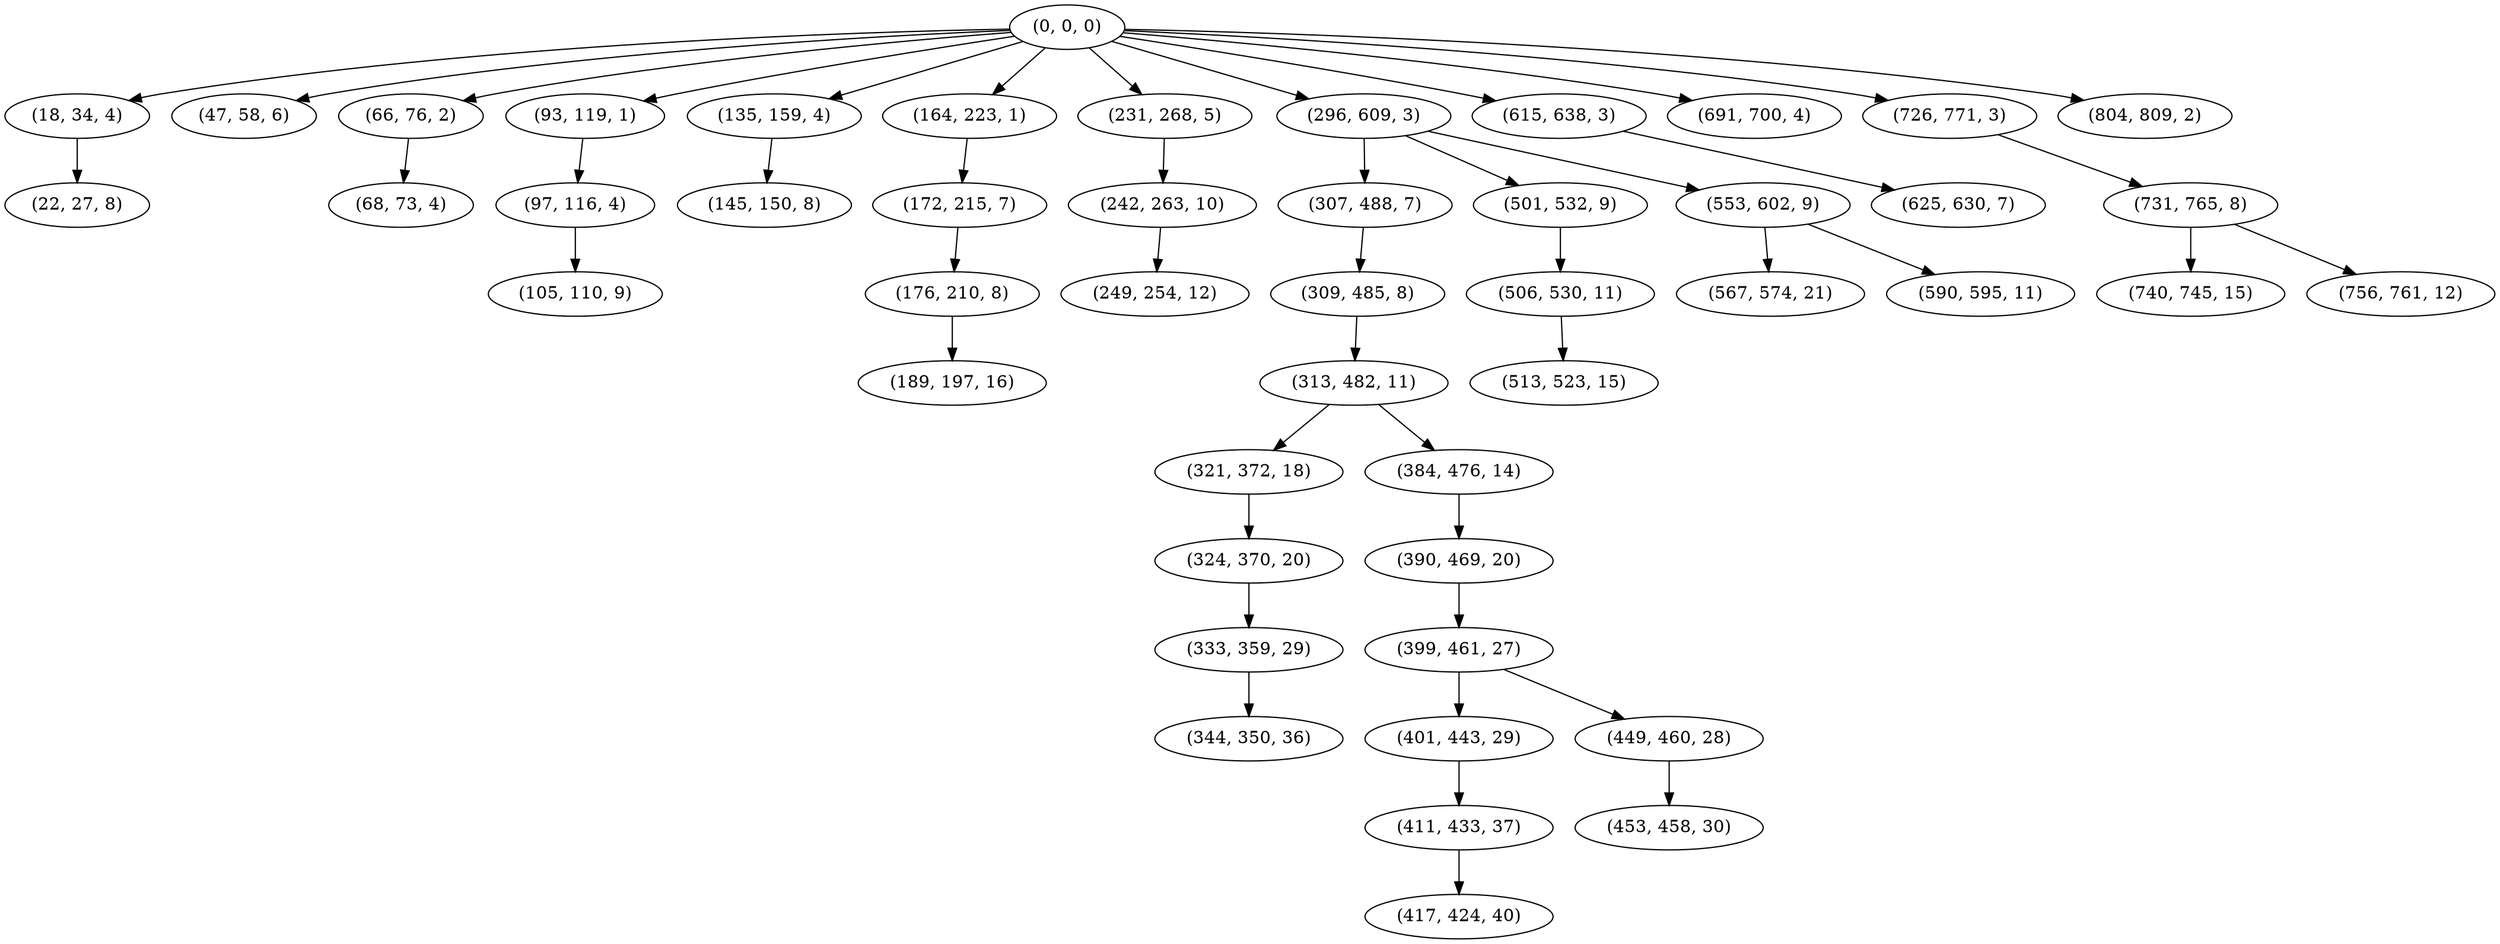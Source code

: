 digraph tree {
    "(0, 0, 0)";
    "(18, 34, 4)";
    "(22, 27, 8)";
    "(47, 58, 6)";
    "(66, 76, 2)";
    "(68, 73, 4)";
    "(93, 119, 1)";
    "(97, 116, 4)";
    "(105, 110, 9)";
    "(135, 159, 4)";
    "(145, 150, 8)";
    "(164, 223, 1)";
    "(172, 215, 7)";
    "(176, 210, 8)";
    "(189, 197, 16)";
    "(231, 268, 5)";
    "(242, 263, 10)";
    "(249, 254, 12)";
    "(296, 609, 3)";
    "(307, 488, 7)";
    "(309, 485, 8)";
    "(313, 482, 11)";
    "(321, 372, 18)";
    "(324, 370, 20)";
    "(333, 359, 29)";
    "(344, 350, 36)";
    "(384, 476, 14)";
    "(390, 469, 20)";
    "(399, 461, 27)";
    "(401, 443, 29)";
    "(411, 433, 37)";
    "(417, 424, 40)";
    "(449, 460, 28)";
    "(453, 458, 30)";
    "(501, 532, 9)";
    "(506, 530, 11)";
    "(513, 523, 15)";
    "(553, 602, 9)";
    "(567, 574, 21)";
    "(590, 595, 11)";
    "(615, 638, 3)";
    "(625, 630, 7)";
    "(691, 700, 4)";
    "(726, 771, 3)";
    "(731, 765, 8)";
    "(740, 745, 15)";
    "(756, 761, 12)";
    "(804, 809, 2)";
    "(0, 0, 0)" -> "(18, 34, 4)";
    "(0, 0, 0)" -> "(47, 58, 6)";
    "(0, 0, 0)" -> "(66, 76, 2)";
    "(0, 0, 0)" -> "(93, 119, 1)";
    "(0, 0, 0)" -> "(135, 159, 4)";
    "(0, 0, 0)" -> "(164, 223, 1)";
    "(0, 0, 0)" -> "(231, 268, 5)";
    "(0, 0, 0)" -> "(296, 609, 3)";
    "(0, 0, 0)" -> "(615, 638, 3)";
    "(0, 0, 0)" -> "(691, 700, 4)";
    "(0, 0, 0)" -> "(726, 771, 3)";
    "(0, 0, 0)" -> "(804, 809, 2)";
    "(18, 34, 4)" -> "(22, 27, 8)";
    "(66, 76, 2)" -> "(68, 73, 4)";
    "(93, 119, 1)" -> "(97, 116, 4)";
    "(97, 116, 4)" -> "(105, 110, 9)";
    "(135, 159, 4)" -> "(145, 150, 8)";
    "(164, 223, 1)" -> "(172, 215, 7)";
    "(172, 215, 7)" -> "(176, 210, 8)";
    "(176, 210, 8)" -> "(189, 197, 16)";
    "(231, 268, 5)" -> "(242, 263, 10)";
    "(242, 263, 10)" -> "(249, 254, 12)";
    "(296, 609, 3)" -> "(307, 488, 7)";
    "(296, 609, 3)" -> "(501, 532, 9)";
    "(296, 609, 3)" -> "(553, 602, 9)";
    "(307, 488, 7)" -> "(309, 485, 8)";
    "(309, 485, 8)" -> "(313, 482, 11)";
    "(313, 482, 11)" -> "(321, 372, 18)";
    "(313, 482, 11)" -> "(384, 476, 14)";
    "(321, 372, 18)" -> "(324, 370, 20)";
    "(324, 370, 20)" -> "(333, 359, 29)";
    "(333, 359, 29)" -> "(344, 350, 36)";
    "(384, 476, 14)" -> "(390, 469, 20)";
    "(390, 469, 20)" -> "(399, 461, 27)";
    "(399, 461, 27)" -> "(401, 443, 29)";
    "(399, 461, 27)" -> "(449, 460, 28)";
    "(401, 443, 29)" -> "(411, 433, 37)";
    "(411, 433, 37)" -> "(417, 424, 40)";
    "(449, 460, 28)" -> "(453, 458, 30)";
    "(501, 532, 9)" -> "(506, 530, 11)";
    "(506, 530, 11)" -> "(513, 523, 15)";
    "(553, 602, 9)" -> "(567, 574, 21)";
    "(553, 602, 9)" -> "(590, 595, 11)";
    "(615, 638, 3)" -> "(625, 630, 7)";
    "(726, 771, 3)" -> "(731, 765, 8)";
    "(731, 765, 8)" -> "(740, 745, 15)";
    "(731, 765, 8)" -> "(756, 761, 12)";
}

